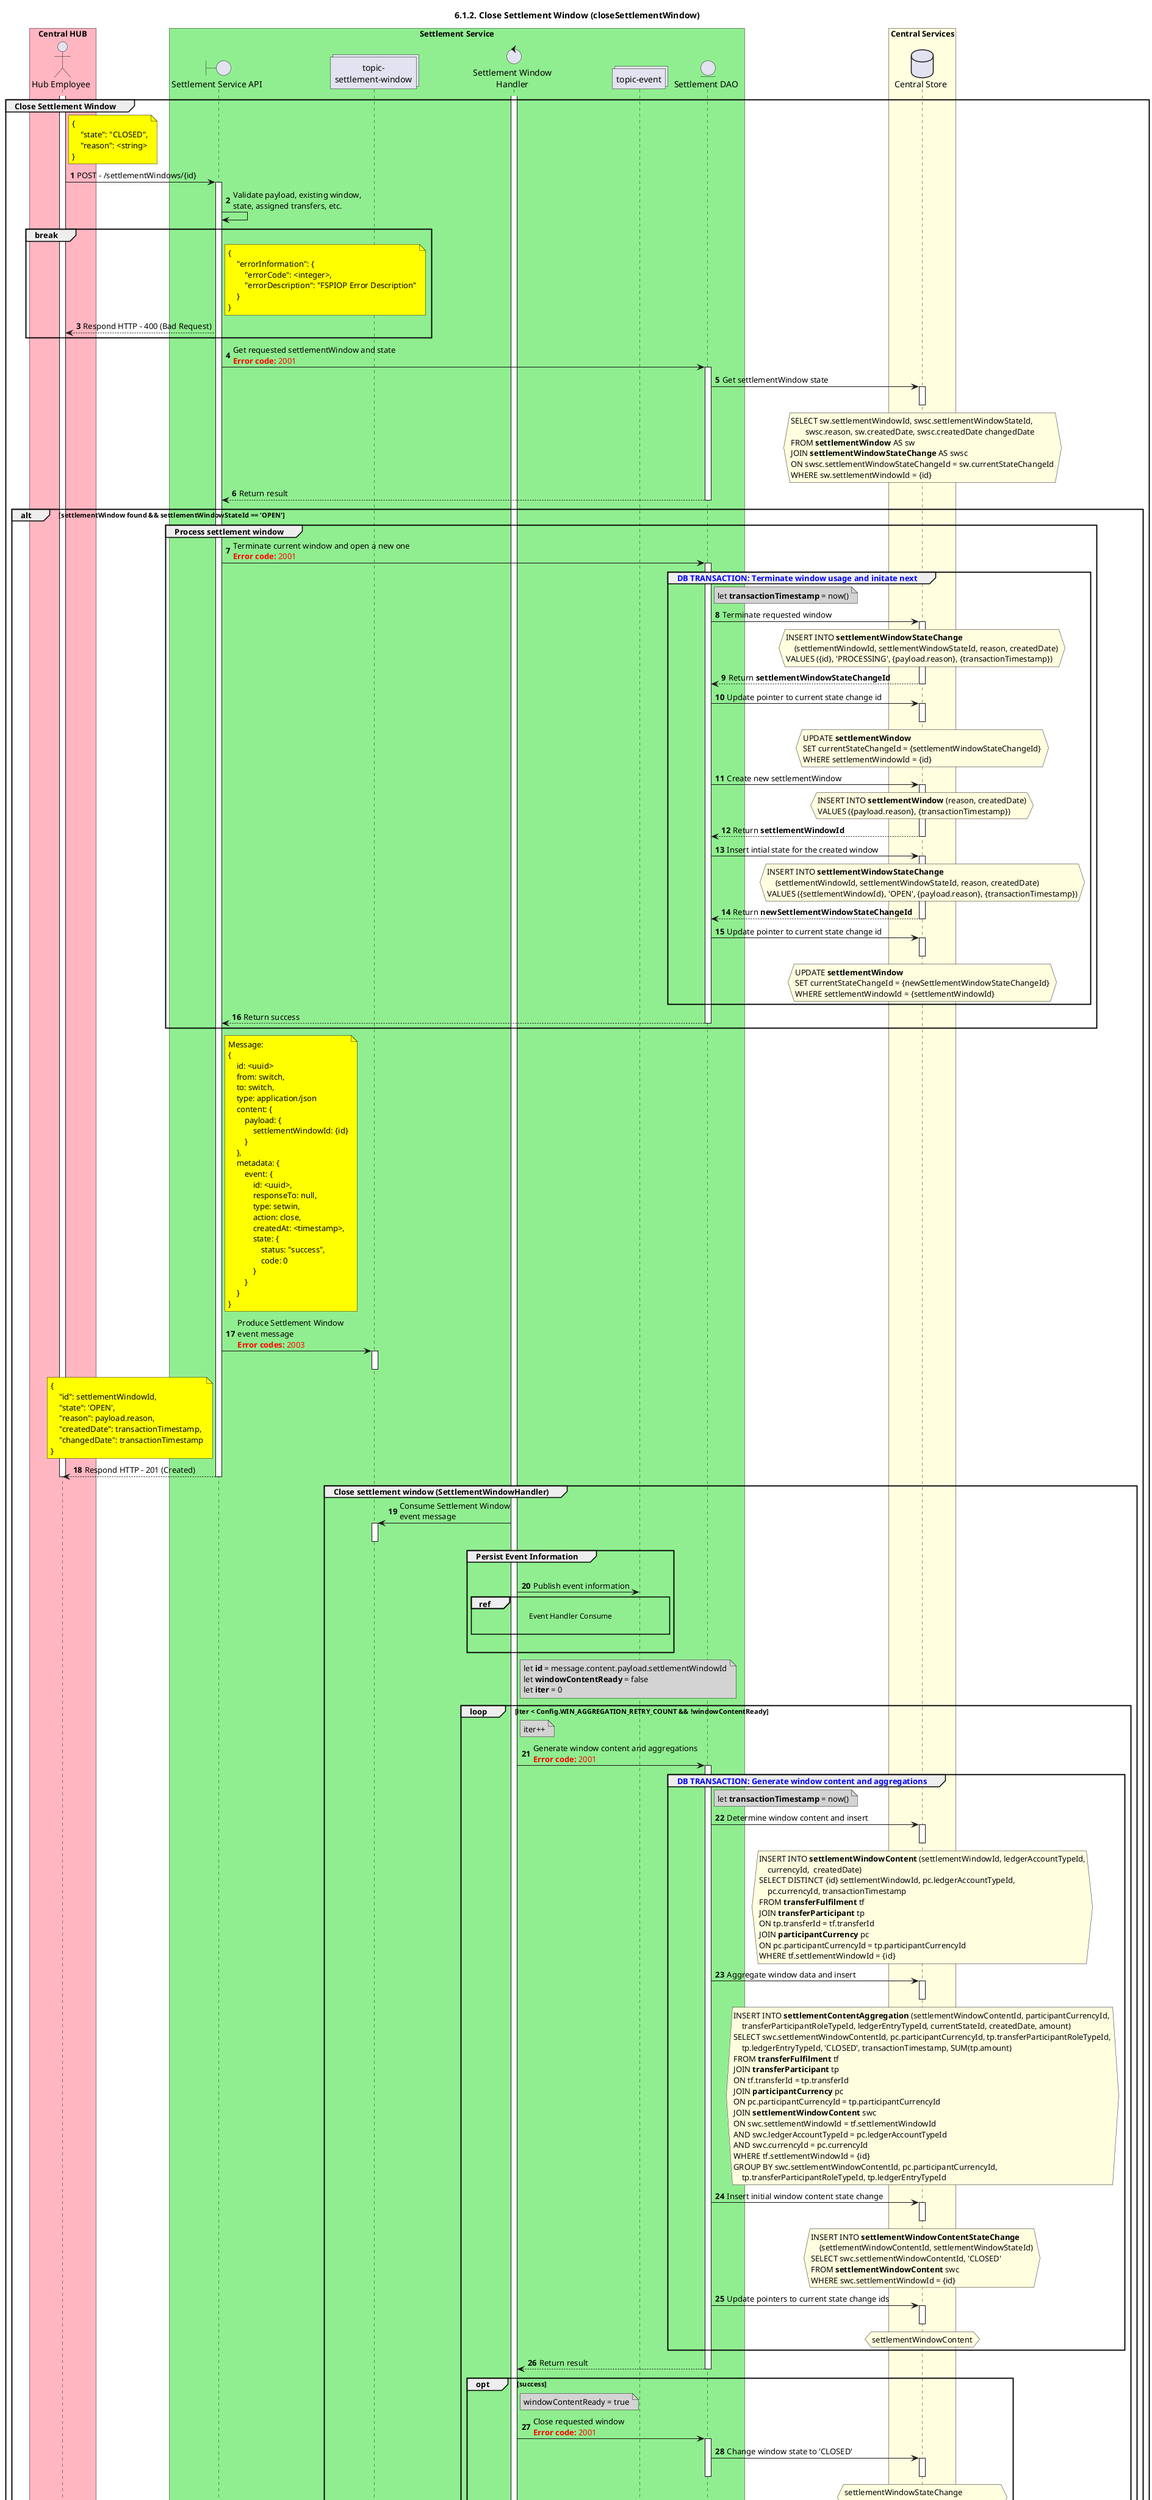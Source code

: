 /'*****
 License
 --------------
 Copyright © 2017 Bill & Melinda Gates Foundation
 The Mojaloop files are made available by the Bill & Melinda Gates Foundation under the Apache License, Version 2.0 (the "License") and you may not use these files except in compliance with the License. You may obtain a copy of the License at
 http://www.apache.org/licenses/LICENSE-2.0
 Unless required by applicable law or agreed to in writing, the Mojaloop files are distributed on an "AS IS" BASIS, WITHOUT WARRANTIES OR CONDITIONS OF ANY KIND, either express or implied. See the License for the specific language governing permissions and limitations under the License.
 Contributors
 --------------
 This is the official list of the Mojaloop project contributors for this file.
 Names of the original copyright holders (individuals or organizations)
 should be listed with a '*' in the first column. People who have
 contributed from an organization can be listed under the organization
 that actually holds the copyright for their contributions (see the
 Gates Foundation organization for an example). Those individuals should have
 their names indented and be marked with a '-'. Email address can be added
 optionally within square brackets <email>.
 * Gates Foundation
 - Name Surname <name.surname@gatesfoundation.com>

 * ModusBox
 - Georgi Georgiev <georgi.georgiev@modusbox.com>
 --------------
 ******'/

@startuml
' declate title
title 6.1.2. Close Settlement Window (closeSettlementWindow)

autonumber 

' declare actors
actor "Hub Employee" as OPERATOR
boundary "Settlement Service API" as SSAPI
collections "topic-\nsettlement-window" as TOPIC_SET_WIN
control "Settlement Window\nHandler" as SET_WIN_HANDLER
collections "topic-event" as TOPIC_EVENT
entity "Settlement DAO" as SETTLE_DAO
database "Central Store" as DB

box "Central HUB" #lightpink
    participant OPERATOR
end box

box "Settlement Service" #lightgreen
    participant SSAPI
    participant TOPIC_SET_WIN
    participant SET_WIN_HANDLER
    participant TOPIC_EVENT
    participant SETTLE_DAO
end box

box "Central Services" #lightyellow
    participant DB
end box

' start flow
group Close Settlement Window
    activate OPERATOR
    activate SET_WIN_HANDLER
    note right of OPERATOR #yellow
        {
            "state": "CLOSED",
            "reason": <string>
        }
    end note

    OPERATOR -> SSAPI: POST - /settlementWindows/{id}
    activate SSAPI
    SSAPI -> SSAPI: Validate payload, existing window,\nstate, assigned transfers, etc.
    break
        note right of SSAPI #yellow
            {
                "errorInformation": {
                    "errorCode": <integer>,
                    "errorDescription": "FSPIOP Error Description"
                }
            }
        end note
        OPERATOR <-- SSAPI: Respond HTTP - 400 (Bad Request)
    end
    SSAPI -> SETTLE_DAO: Get requested settlementWindow and state\n<color #FF0000><b>Error code:</b> 2001</color>
    activate SETTLE_DAO
    SETTLE_DAO -> DB: Get settlementWindow state
    activate DB
    hnote over DB #lightyellow
        SELECT sw.settlementWindowId, swsc.settlementWindowStateId, 
               swsc.reason, sw.createdDate, swsc.createdDate changedDate
        FROM **settlementWindow** AS sw
        JOIN **settlementWindowStateChange** AS swsc
        ON swsc.settlementWindowStateChangeId = sw.currentStateChangeId
        WHERE sw.settlementWindowId = {id}
    end hnote
    deactivate DB
    SETTLE_DAO --> SSAPI: Return result
    deactivate SETTLE_DAO

    alt settlementWindow found && settlementWindowStateId == 'OPEN'
        group Process settlement window
            SSAPI -> SETTLE_DAO: Terminate current window and open a new one\n<color #FF0000><b>Error code:</b> 2001</color>
            activate SETTLE_DAO
            group <color #blue>DB TRANSACTION: Terminate window usage and initate next</color>
                note right of SETTLE_DAO #lightgray
                    let **transactionTimestamp** = now()
                end note

                SETTLE_DAO -> DB: Terminate requested window
                activate DB
                hnote over DB #lightyellow
                    INSERT INTO **settlementWindowStateChange**
                        (settlementWindowId, settlementWindowStateId, reason, createdDate)
                    VALUES ({id}, 'PROCESSING', {payload.reason}, {transactionTimestamp})
                end hnote
                SETTLE_DAO <-- DB: Return **settlementWindowStateChangeId**
                deactivate DB

                SETTLE_DAO -> DB: Update pointer to current state change id
                activate DB
                hnote over DB #lightyellow
                    UPDATE **settlementWindow**
                    SET currentStateChangeId = {settlementWindowStateChangeId}
                    WHERE settlementWindowId = {id}
                end hnote
                deactivate DB

                SETTLE_DAO -> DB: Create new settlementWindow
                activate DB
                hnote over DB #lightyellow
                    INSERT INTO **settlementWindow** (reason, createdDate)
                    VALUES ({payload.reason}, {transactionTimestamp})
                end note
                SETTLE_DAO <-- DB: Return **settlementWindowId**
                deactivate DB

                SETTLE_DAO -> DB: Insert intial state for the created window
                activate DB
                hnote over DB #lightyellow
                    INSERT INTO **settlementWindowStateChange**
                        (settlementWindowId, settlementWindowStateId, reason, createdDate)
                    VALUES ({settlementWindowId}, 'OPEN', {payload.reason}, {transactionTimestamp})
                end note
                SETTLE_DAO <-- DB: Return **newSettlementWindowStateChangeId**
                deactivate DB

                SETTLE_DAO -> DB: Update pointer to current state change id
                activate DB
                hnote over DB #lightyellow
                    UPDATE **settlementWindow**
                    SET currentStateChangeId = {newSettlementWindowStateChangeId}
                    WHERE settlementWindowId = {settlementWindowId}
                end hnote
                deactivate DB
            end
            SSAPI <-- SETTLE_DAO: Return success
            deactivate SETTLE_DAO
        end

        note right of SSAPI #yellow
            Message:
            {
                id: <uuid>
                from: switch,
                to: switch,
                type: application/json
                content: {
                    payload: {
                        settlementWindowId: {id}
                    }
                },
                metadata: {
                    event: {
                        id: <uuid>,
                        responseTo: null,
                        type: setwin,
                        action: close,
                        createdAt: <timestamp>,
                        state: {
                            status: "success",
                            code: 0
                        }
                    }
                }
            }
        end note
        SSAPI -> TOPIC_SET_WIN: Produce Settlement Window\nevent message\n<color #FF0000><b>Error codes:</b> 2003</color>
        activate TOPIC_SET_WIN
        deactivate TOPIC_SET_WIN
        
        note left of SSAPI #yellow
            {
                "id": settlementWindowId,
                "state": 'OPEN',
                "reason": payload.reason,
                "createdDate": transactionTimestamp,
                "changedDate": transactionTimestamp
            }
        end note
        OPERATOR <-- SSAPI: Respond HTTP - 201 (Created)
        deactivate SSAPI
        deactivate OPERATOR

        group Close settlement window (SettlementWindowHandler)
            TOPIC_SET_WIN <- SET_WIN_HANDLER: Consume Settlement Window\nevent message
            activate TOPIC_SET_WIN
            deactivate TOPIC_SET_WIN
    
            group Persist Event Information
                |||
                SET_WIN_HANDLER -> TOPIC_EVENT: Publish event information
                ref over SET_WIN_HANDLER, TOPIC_EVENT:  Event Handler Consume\n
                |||
            end
            note right of SET_WIN_HANDLER #lightgray
                let **id** = message.content.payload.settlementWindowId
                let **windowContentReady** = false
                let **iter** = 0
            end note

            loop iter < Config.WIN_AGGREGATION_RETRY_COUNT && !windowContentReady
                note right of SET_WIN_HANDLER #lightgray
                    iter++
                end note

                SET_WIN_HANDLER -> SETTLE_DAO: Generate window content and aggregations\n<color #FF0000><b>Error code:</b> 2001</color>
                activate SETTLE_DAO
                group <color #blue>DB TRANSACTION: Generate window content and aggregations</color>
                    note right of SETTLE_DAO #lightgray
                        let **transactionTimestamp** = now()
                    end note

                    SETTLE_DAO -> DB: Determine window content and insert
                    activate DB
                    hnote over DB #lightyellow
                        INSERT INTO **settlementWindowContent** (settlementWindowId, ledgerAccountTypeId,
                            currencyId,  createdDate)
                        SELECT DISTINCT {id} settlementWindowId, pc.ledgerAccountTypeId,
                            pc.currencyId, transactionTimestamp
                        FROM **transferFulfilment** tf
                        JOIN **transferParticipant** tp
                        ON tp.transferId = tf.transferId
                        JOIN **participantCurrency** pc
                        ON pc.participantCurrencyId = tp.participantCurrencyId
                        WHERE tf.settlementWindowId = {id}
                    end hnote
                    deactivate DB

                    SETTLE_DAO -> DB: Aggregate window data and insert
                    activate DB
                    hnote over DB #lightyellow
                        INSERT INTO **settlementContentAggregation** (settlementWindowContentId, participantCurrencyId, 
                            transferParticipantRoleTypeId, ledgerEntryTypeId, currentStateId, createdDate, amount)
                        SELECT swc.settlementWindowContentId, pc.participantCurrencyId, tp.transferParticipantRoleTypeId,
                            tp.ledgerEntryTypeId, 'CLOSED', transactionTimestamp, SUM(tp.amount)
                        FROM **transferFulfilment** tf
                        JOIN **transferParticipant** tp
                        ON tf.transferId = tp.transferId
                        JOIN **participantCurrency** pc
                        ON pc.participantCurrencyId = tp.participantCurrencyId
                        JOIN **settlementWindowContent** swc
                        ON swc.settlementWindowId = tf.settlementWindowId
                        AND swc.ledgerAccountTypeId = pc.ledgerAccountTypeId
                        AND swc.currencyId = pc.currencyId
                        WHERE tf.settlementWindowId = {id}
                        GROUP BY swc.settlementWindowContentId, pc.participantCurrencyId, 
                            tp.transferParticipantRoleTypeId, tp.ledgerEntryTypeId
                    end hnote
                    deactivate DB

                    SETTLE_DAO -> DB: Insert initial window content state change
                    activate DB
                    hnote over DB #lightyellow
                        INSERT INTO **settlementWindowContentStateChange**
                            (settlementWindowContentId, settlementWindowStateId)
                        SELECT swc.settlementWindowContentId, 'CLOSED'
                        FROM **settlementWindowContent** swc
                        WHERE swc.settlementWindowId = {id}
                    end hnote
                    deactivate DB

                    SETTLE_DAO -> DB: Update pointers to current state change ids
                    activate DB
                    hnote over DB #lightyellow
                        settlementWindowContent
                    end hnote
                    deactivate DB
                end
                SETTLE_DAO --> SET_WIN_HANDLER: Return result
                deactivate SETTLE_DAO

                opt success
                    note right of SET_WIN_HANDLER #lightgray
                        windowContentReady = true
                    end note
                    SET_WIN_HANDLER -> SETTLE_DAO: Close requested window\n<color #FF0000><b>Error code:</b> 2001</color>
                    activate SETTLE_DAO
                    SETTLE_DAO -> DB: Change window state to 'CLOSED'
                    activate DB
                    hnote over DB #lightyellow
                        settlementWindowStateChange
                        settlementWindow.currentStateChangeId
                    end hnote
                    deactivate DB
                    deactivate SETTLE_DAO
                else failure && iter < Config.WIN_AGGREGATION_RETRY_COUNT
                    note right of SET_WIN_HANDLER #lightgray
                        **sleep** Config.WIN_AGGREGATION_RETRY_INTERVAL seconds
                    end note
                else failure
                    SET_WIN_HANDLER -> SETTLE_DAO: Fail requested window\n<color #FF0000><b>Error code:</b> 2001</color>
                    activate SETTLE_DAO
                    SETTLE_DAO -> DB: Change window state to 'FAILED'
                    activate DB
                    hnote over DB #lightyellow
                        settlementWindowStateChange
                        settlementWindow.currentStateChangeId
                    end hnote
                    deactivate DB
                    deactivate SETTLE_DAO

                    SET_WIN_HANDLER ->> SET_WIN_HANDLER: Log ERROR event
                end
            end
        end
    else
        SSAPI ->> SSAPI: Log ERROR event
        activate SSAPI
        note left of SSAPI #yellow
            {
                "errorInformation": {
                    "errorCode": <integer>,
                    "errorDescription": "Client error description"
                }
            }
        end note
        OPERATOR <-- SSAPI: Respond HTTP - 4xx (Client error)
        deactivate SSAPI
        activate OPERATOR
    end
    deactivate OPERATOR
    deactivate SET_WIN_HANDLER
end
@enduml
